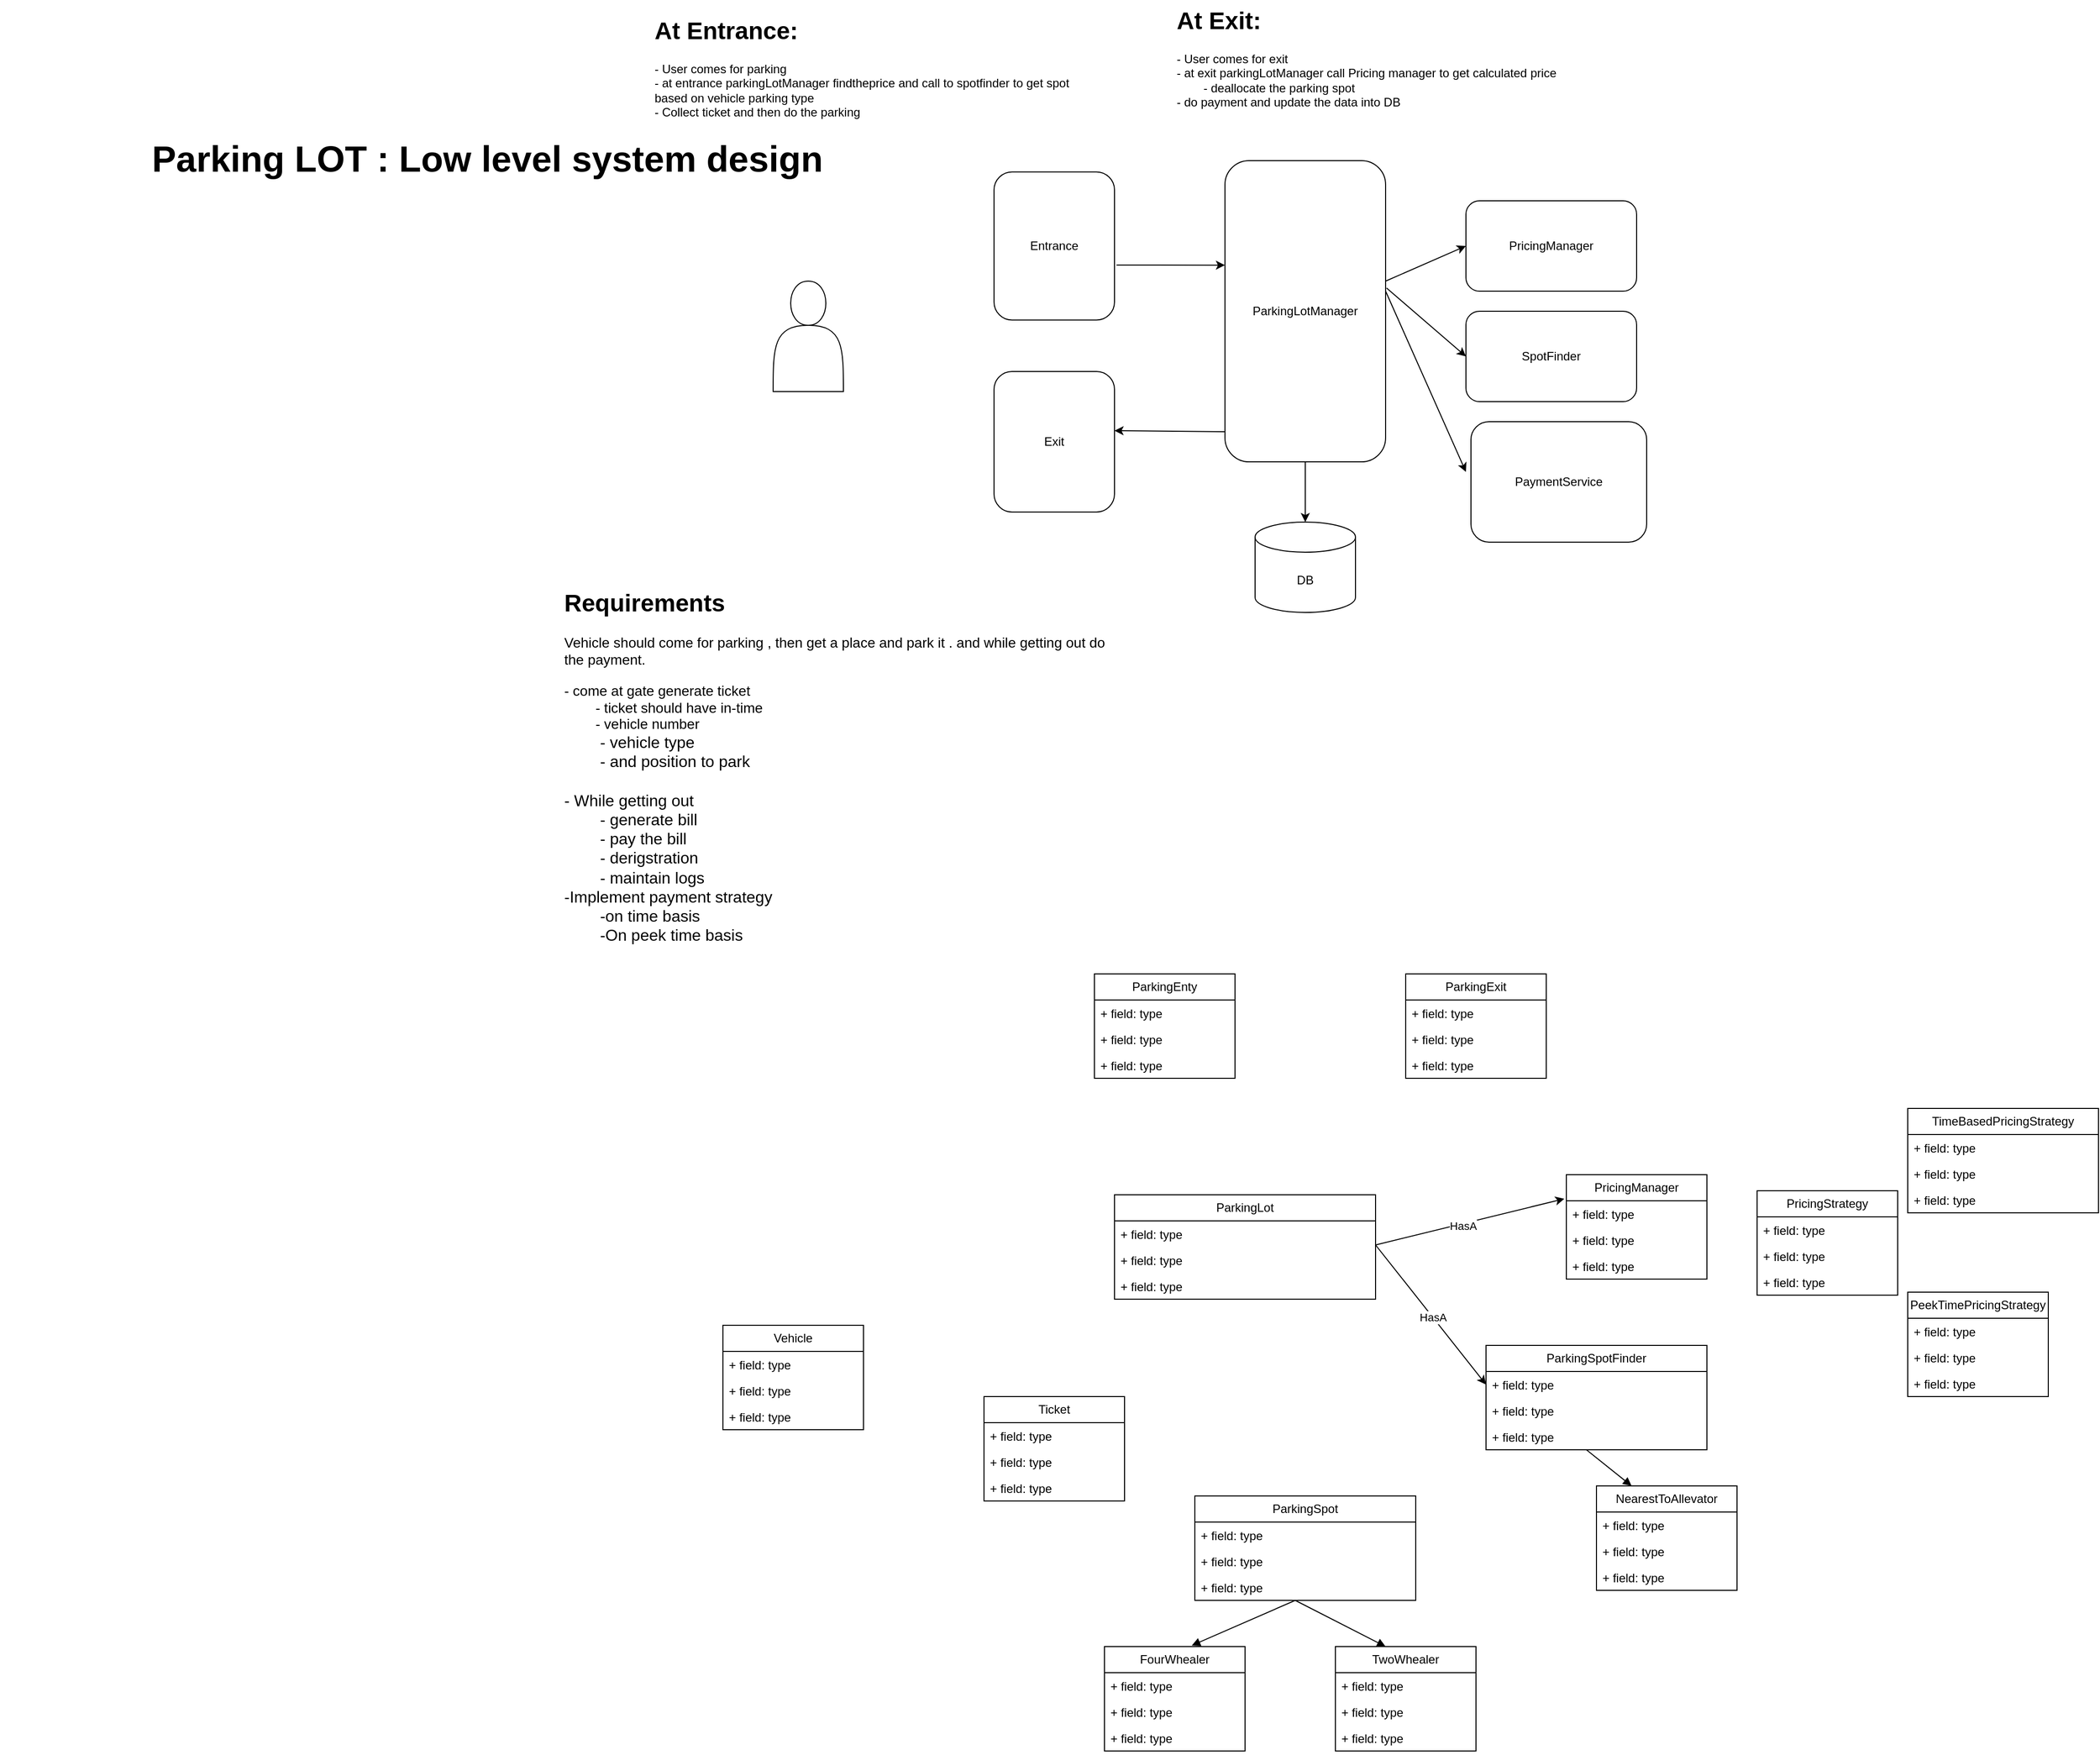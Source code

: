 <mxfile version="26.0.16">
  <diagram name="Page-1" id="IElNDcowTq857M2zmozR">
    <mxGraphModel dx="1970" dy="1560" grid="1" gridSize="10" guides="1" tooltips="1" connect="1" arrows="1" fold="1" page="1" pageScale="1" pageWidth="850" pageHeight="1100" math="0" shadow="0">
      <root>
        <mxCell id="0" />
        <mxCell id="1" parent="0" />
        <mxCell id="0DDfCZMf5NLTbrihXbQq-79" value="&lt;h1 style=&quot;text-align: left; text-wrap-mode: wrap; margin-top: 0px;&quot;&gt;&lt;font style=&quot;font-size: 36px;&quot;&gt;Parking LOT : Low level system design&amp;nbsp;&lt;/font&gt;&lt;/h1&gt;" style="text;strokeColor=none;fillColor=none;html=1;fontSize=24;fontStyle=1;verticalAlign=middle;align=center;" vertex="1" parent="1">
          <mxGeometry x="-520" y="-70" width="980" height="80" as="geometry" />
        </mxCell>
        <mxCell id="0DDfCZMf5NLTbrihXbQq-80" value="&lt;h1 style=&quot;margin-top: 0px;&quot;&gt;Requirements&lt;/h1&gt;&lt;div&gt;&lt;font style=&quot;font-size: 14px;&quot;&gt;Vehicle should come for parking , then get a place and park it . and while getting out do the payment.&lt;/font&gt;&lt;/div&gt;&lt;div&gt;&lt;br&gt;&lt;/div&gt;&lt;div&gt;&lt;font style=&quot;font-size: 14px;&quot;&gt;- come at gate generate ticket&amp;nbsp;&lt;/font&gt;&lt;/div&gt;&lt;div&gt;&lt;font style=&quot;font-size: 14px;&quot;&gt;&amp;nbsp;&lt;span style=&quot;white-space: pre;&quot;&gt;&#x9;&lt;/span&gt;- ticket should have in-time&lt;/font&gt;&lt;/div&gt;&lt;div&gt;&lt;font style=&quot;font-size: 14px;&quot;&gt;&lt;span style=&quot;white-space: pre;&quot;&gt;&#x9;&lt;/span&gt;- vehicle number&lt;br&gt;&lt;/font&gt;&lt;/div&gt;&lt;div&gt;&lt;font size=&quot;3&quot;&gt;&lt;span style=&quot;white-space: pre;&quot;&gt;&#x9;&lt;/span&gt;- vehicle type&lt;br&gt;&lt;/font&gt;&lt;/div&gt;&lt;div&gt;&lt;font size=&quot;3&quot;&gt;&lt;span style=&quot;white-space: pre;&quot;&gt;&#x9;&lt;/span&gt;- and position to park&lt;br&gt;&lt;/font&gt;&lt;/div&gt;&lt;div&gt;&lt;font size=&quot;3&quot;&gt;&lt;br&gt;&lt;/font&gt;&lt;/div&gt;&lt;div&gt;&lt;font size=&quot;3&quot;&gt;- While getting out&amp;nbsp;&lt;/font&gt;&lt;/div&gt;&lt;div&gt;&lt;font size=&quot;3&quot;&gt;&lt;span style=&quot;white-space: pre;&quot;&gt;&#x9;&lt;/span&gt;- generate bill&lt;br&gt;&lt;/font&gt;&lt;/div&gt;&lt;div&gt;&lt;font size=&quot;3&quot;&gt;&lt;span style=&quot;white-space: pre;&quot;&gt;&#x9;&lt;/span&gt;- pay the bill&lt;br&gt;&lt;/font&gt;&lt;/div&gt;&lt;div&gt;&lt;font size=&quot;3&quot;&gt;&lt;span style=&quot;white-space: pre;&quot;&gt;&#x9;&lt;/span&gt;- derigstration&amp;nbsp;&lt;br&gt;&lt;/font&gt;&lt;/div&gt;&lt;div&gt;&lt;font size=&quot;3&quot;&gt;&lt;span style=&quot;white-space: pre;&quot;&gt;&#x9;&lt;/span&gt;- maintain logs&lt;br&gt;&lt;/font&gt;&lt;/div&gt;&lt;div&gt;&lt;font size=&quot;3&quot;&gt;-Implement payment strategy&lt;span style=&quot;white-space: pre;&quot;&gt;&#x9;&lt;/span&gt;&lt;/font&gt;&lt;/div&gt;&lt;div&gt;&lt;font size=&quot;3&quot;&gt;&lt;span style=&quot;white-space: pre;&quot;&gt;&#x9;&lt;/span&gt;-on time basis&lt;/font&gt;&lt;br&gt;&lt;/div&gt;&lt;div&gt;&lt;font size=&quot;3&quot;&gt;&lt;span style=&quot;white-space: pre;&quot;&gt;&#x9;&lt;/span&gt;-On peek time basis&lt;/font&gt;&lt;br&gt;&lt;/div&gt;&lt;div&gt;&lt;font size=&quot;3&quot;&gt;&lt;span style=&quot;white-space: pre;&quot;&gt;&#x9;&lt;/span&gt;&lt;br&gt;&lt;/font&gt;&lt;/div&gt;&lt;div&gt;&lt;font size=&quot;3&quot;&gt;&lt;br&gt;&lt;/font&gt;&lt;/div&gt;&lt;div&gt;&lt;font size=&quot;3&quot;&gt;&lt;br&gt;&lt;/font&gt;&lt;/div&gt;" style="text;html=1;whiteSpace=wrap;overflow=hidden;rounded=0;" vertex="1" parent="1">
          <mxGeometry x="40" y="380" width="560" height="390" as="geometry" />
        </mxCell>
        <mxCell id="0DDfCZMf5NLTbrihXbQq-81" value="Ticket" style="swimlane;fontStyle=0;childLayout=stackLayout;horizontal=1;startSize=26;fillColor=none;horizontalStack=0;resizeParent=1;resizeParentMax=0;resizeLast=0;collapsible=1;marginBottom=0;whiteSpace=wrap;html=1;" vertex="1" parent="1">
          <mxGeometry x="460" y="1191" width="140" height="104" as="geometry" />
        </mxCell>
        <mxCell id="0DDfCZMf5NLTbrihXbQq-82" value="+ field: type" style="text;strokeColor=none;fillColor=none;align=left;verticalAlign=top;spacingLeft=4;spacingRight=4;overflow=hidden;rotatable=0;points=[[0,0.5],[1,0.5]];portConstraint=eastwest;whiteSpace=wrap;html=1;" vertex="1" parent="0DDfCZMf5NLTbrihXbQq-81">
          <mxGeometry y="26" width="140" height="26" as="geometry" />
        </mxCell>
        <mxCell id="0DDfCZMf5NLTbrihXbQq-83" value="+ field: type" style="text;strokeColor=none;fillColor=none;align=left;verticalAlign=top;spacingLeft=4;spacingRight=4;overflow=hidden;rotatable=0;points=[[0,0.5],[1,0.5]];portConstraint=eastwest;whiteSpace=wrap;html=1;" vertex="1" parent="0DDfCZMf5NLTbrihXbQq-81">
          <mxGeometry y="52" width="140" height="26" as="geometry" />
        </mxCell>
        <mxCell id="0DDfCZMf5NLTbrihXbQq-84" value="+ field: type" style="text;strokeColor=none;fillColor=none;align=left;verticalAlign=top;spacingLeft=4;spacingRight=4;overflow=hidden;rotatable=0;points=[[0,0.5],[1,0.5]];portConstraint=eastwest;whiteSpace=wrap;html=1;" vertex="1" parent="0DDfCZMf5NLTbrihXbQq-81">
          <mxGeometry y="78" width="140" height="26" as="geometry" />
        </mxCell>
        <mxCell id="0DDfCZMf5NLTbrihXbQq-85" value="Vehicle" style="swimlane;fontStyle=0;childLayout=stackLayout;horizontal=1;startSize=26;fillColor=none;horizontalStack=0;resizeParent=1;resizeParentMax=0;resizeLast=0;collapsible=1;marginBottom=0;whiteSpace=wrap;html=1;" vertex="1" parent="1">
          <mxGeometry x="200" y="1120" width="140" height="104" as="geometry" />
        </mxCell>
        <mxCell id="0DDfCZMf5NLTbrihXbQq-86" value="+ field: type" style="text;strokeColor=none;fillColor=none;align=left;verticalAlign=top;spacingLeft=4;spacingRight=4;overflow=hidden;rotatable=0;points=[[0,0.5],[1,0.5]];portConstraint=eastwest;whiteSpace=wrap;html=1;" vertex="1" parent="0DDfCZMf5NLTbrihXbQq-85">
          <mxGeometry y="26" width="140" height="26" as="geometry" />
        </mxCell>
        <mxCell id="0DDfCZMf5NLTbrihXbQq-87" value="+ field: type" style="text;strokeColor=none;fillColor=none;align=left;verticalAlign=top;spacingLeft=4;spacingRight=4;overflow=hidden;rotatable=0;points=[[0,0.5],[1,0.5]];portConstraint=eastwest;whiteSpace=wrap;html=1;" vertex="1" parent="0DDfCZMf5NLTbrihXbQq-85">
          <mxGeometry y="52" width="140" height="26" as="geometry" />
        </mxCell>
        <mxCell id="0DDfCZMf5NLTbrihXbQq-88" value="+ field: type" style="text;strokeColor=none;fillColor=none;align=left;verticalAlign=top;spacingLeft=4;spacingRight=4;overflow=hidden;rotatable=0;points=[[0,0.5],[1,0.5]];portConstraint=eastwest;whiteSpace=wrap;html=1;" vertex="1" parent="0DDfCZMf5NLTbrihXbQq-85">
          <mxGeometry y="78" width="140" height="26" as="geometry" />
        </mxCell>
        <mxCell id="0DDfCZMf5NLTbrihXbQq-89" value="ParkingEnty" style="swimlane;fontStyle=0;childLayout=stackLayout;horizontal=1;startSize=26;fillColor=none;horizontalStack=0;resizeParent=1;resizeParentMax=0;resizeLast=0;collapsible=1;marginBottom=0;whiteSpace=wrap;html=1;" vertex="1" parent="1">
          <mxGeometry x="570" y="770" width="140" height="104" as="geometry" />
        </mxCell>
        <mxCell id="0DDfCZMf5NLTbrihXbQq-90" value="+ field: type" style="text;strokeColor=none;fillColor=none;align=left;verticalAlign=top;spacingLeft=4;spacingRight=4;overflow=hidden;rotatable=0;points=[[0,0.5],[1,0.5]];portConstraint=eastwest;whiteSpace=wrap;html=1;" vertex="1" parent="0DDfCZMf5NLTbrihXbQq-89">
          <mxGeometry y="26" width="140" height="26" as="geometry" />
        </mxCell>
        <mxCell id="0DDfCZMf5NLTbrihXbQq-91" value="+ field: type" style="text;strokeColor=none;fillColor=none;align=left;verticalAlign=top;spacingLeft=4;spacingRight=4;overflow=hidden;rotatable=0;points=[[0,0.5],[1,0.5]];portConstraint=eastwest;whiteSpace=wrap;html=1;" vertex="1" parent="0DDfCZMf5NLTbrihXbQq-89">
          <mxGeometry y="52" width="140" height="26" as="geometry" />
        </mxCell>
        <mxCell id="0DDfCZMf5NLTbrihXbQq-92" value="+ field: type" style="text;strokeColor=none;fillColor=none;align=left;verticalAlign=top;spacingLeft=4;spacingRight=4;overflow=hidden;rotatable=0;points=[[0,0.5],[1,0.5]];portConstraint=eastwest;whiteSpace=wrap;html=1;" vertex="1" parent="0DDfCZMf5NLTbrihXbQq-89">
          <mxGeometry y="78" width="140" height="26" as="geometry" />
        </mxCell>
        <mxCell id="0DDfCZMf5NLTbrihXbQq-93" value="ParkingExit" style="swimlane;fontStyle=0;childLayout=stackLayout;horizontal=1;startSize=26;fillColor=none;horizontalStack=0;resizeParent=1;resizeParentMax=0;resizeLast=0;collapsible=1;marginBottom=0;whiteSpace=wrap;html=1;" vertex="1" parent="1">
          <mxGeometry x="880" y="770" width="140" height="104" as="geometry" />
        </mxCell>
        <mxCell id="0DDfCZMf5NLTbrihXbQq-94" value="+ field: type" style="text;strokeColor=none;fillColor=none;align=left;verticalAlign=top;spacingLeft=4;spacingRight=4;overflow=hidden;rotatable=0;points=[[0,0.5],[1,0.5]];portConstraint=eastwest;whiteSpace=wrap;html=1;" vertex="1" parent="0DDfCZMf5NLTbrihXbQq-93">
          <mxGeometry y="26" width="140" height="26" as="geometry" />
        </mxCell>
        <mxCell id="0DDfCZMf5NLTbrihXbQq-95" value="+ field: type" style="text;strokeColor=none;fillColor=none;align=left;verticalAlign=top;spacingLeft=4;spacingRight=4;overflow=hidden;rotatable=0;points=[[0,0.5],[1,0.5]];portConstraint=eastwest;whiteSpace=wrap;html=1;" vertex="1" parent="0DDfCZMf5NLTbrihXbQq-93">
          <mxGeometry y="52" width="140" height="26" as="geometry" />
        </mxCell>
        <mxCell id="0DDfCZMf5NLTbrihXbQq-96" value="+ field: type" style="text;strokeColor=none;fillColor=none;align=left;verticalAlign=top;spacingLeft=4;spacingRight=4;overflow=hidden;rotatable=0;points=[[0,0.5],[1,0.5]];portConstraint=eastwest;whiteSpace=wrap;html=1;" vertex="1" parent="0DDfCZMf5NLTbrihXbQq-93">
          <mxGeometry y="78" width="140" height="26" as="geometry" />
        </mxCell>
        <mxCell id="0DDfCZMf5NLTbrihXbQq-97" value="ParkingLot" style="swimlane;fontStyle=0;childLayout=stackLayout;horizontal=1;startSize=26;fillColor=none;horizontalStack=0;resizeParent=1;resizeParentMax=0;resizeLast=0;collapsible=1;marginBottom=0;whiteSpace=wrap;html=1;" vertex="1" parent="1">
          <mxGeometry x="590" y="990" width="260" height="104" as="geometry" />
        </mxCell>
        <mxCell id="0DDfCZMf5NLTbrihXbQq-98" value="+ field: type" style="text;strokeColor=none;fillColor=none;align=left;verticalAlign=top;spacingLeft=4;spacingRight=4;overflow=hidden;rotatable=0;points=[[0,0.5],[1,0.5]];portConstraint=eastwest;whiteSpace=wrap;html=1;" vertex="1" parent="0DDfCZMf5NLTbrihXbQq-97">
          <mxGeometry y="26" width="260" height="26" as="geometry" />
        </mxCell>
        <mxCell id="0DDfCZMf5NLTbrihXbQq-99" value="+ field: type" style="text;strokeColor=none;fillColor=none;align=left;verticalAlign=top;spacingLeft=4;spacingRight=4;overflow=hidden;rotatable=0;points=[[0,0.5],[1,0.5]];portConstraint=eastwest;whiteSpace=wrap;html=1;" vertex="1" parent="0DDfCZMf5NLTbrihXbQq-97">
          <mxGeometry y="52" width="260" height="26" as="geometry" />
        </mxCell>
        <mxCell id="0DDfCZMf5NLTbrihXbQq-100" value="+ field: type" style="text;strokeColor=none;fillColor=none;align=left;verticalAlign=top;spacingLeft=4;spacingRight=4;overflow=hidden;rotatable=0;points=[[0,0.5],[1,0.5]];portConstraint=eastwest;whiteSpace=wrap;html=1;" vertex="1" parent="0DDfCZMf5NLTbrihXbQq-97">
          <mxGeometry y="78" width="260" height="26" as="geometry" />
        </mxCell>
        <mxCell id="0DDfCZMf5NLTbrihXbQq-101" value="PricingManager" style="swimlane;fontStyle=0;childLayout=stackLayout;horizontal=1;startSize=26;fillColor=none;horizontalStack=0;resizeParent=1;resizeParentMax=0;resizeLast=0;collapsible=1;marginBottom=0;whiteSpace=wrap;html=1;" vertex="1" parent="1">
          <mxGeometry x="1040" y="970" width="140" height="104" as="geometry" />
        </mxCell>
        <mxCell id="0DDfCZMf5NLTbrihXbQq-102" value="+ field: type" style="text;strokeColor=none;fillColor=none;align=left;verticalAlign=top;spacingLeft=4;spacingRight=4;overflow=hidden;rotatable=0;points=[[0,0.5],[1,0.5]];portConstraint=eastwest;whiteSpace=wrap;html=1;" vertex="1" parent="0DDfCZMf5NLTbrihXbQq-101">
          <mxGeometry y="26" width="140" height="26" as="geometry" />
        </mxCell>
        <mxCell id="0DDfCZMf5NLTbrihXbQq-103" value="+ field: type" style="text;strokeColor=none;fillColor=none;align=left;verticalAlign=top;spacingLeft=4;spacingRight=4;overflow=hidden;rotatable=0;points=[[0,0.5],[1,0.5]];portConstraint=eastwest;whiteSpace=wrap;html=1;" vertex="1" parent="0DDfCZMf5NLTbrihXbQq-101">
          <mxGeometry y="52" width="140" height="26" as="geometry" />
        </mxCell>
        <mxCell id="0DDfCZMf5NLTbrihXbQq-104" value="+ field: type" style="text;strokeColor=none;fillColor=none;align=left;verticalAlign=top;spacingLeft=4;spacingRight=4;overflow=hidden;rotatable=0;points=[[0,0.5],[1,0.5]];portConstraint=eastwest;whiteSpace=wrap;html=1;" vertex="1" parent="0DDfCZMf5NLTbrihXbQq-101">
          <mxGeometry y="78" width="140" height="26" as="geometry" />
        </mxCell>
        <mxCell id="0DDfCZMf5NLTbrihXbQq-105" value="TimeBasedPricingStrategy" style="swimlane;fontStyle=0;childLayout=stackLayout;horizontal=1;startSize=26;fillColor=none;horizontalStack=0;resizeParent=1;resizeParentMax=0;resizeLast=0;collapsible=1;marginBottom=0;whiteSpace=wrap;html=1;" vertex="1" parent="1">
          <mxGeometry x="1380" y="904" width="190" height="104" as="geometry" />
        </mxCell>
        <mxCell id="0DDfCZMf5NLTbrihXbQq-106" value="+ field: type" style="text;strokeColor=none;fillColor=none;align=left;verticalAlign=top;spacingLeft=4;spacingRight=4;overflow=hidden;rotatable=0;points=[[0,0.5],[1,0.5]];portConstraint=eastwest;whiteSpace=wrap;html=1;" vertex="1" parent="0DDfCZMf5NLTbrihXbQq-105">
          <mxGeometry y="26" width="190" height="26" as="geometry" />
        </mxCell>
        <mxCell id="0DDfCZMf5NLTbrihXbQq-107" value="+ field: type" style="text;strokeColor=none;fillColor=none;align=left;verticalAlign=top;spacingLeft=4;spacingRight=4;overflow=hidden;rotatable=0;points=[[0,0.5],[1,0.5]];portConstraint=eastwest;whiteSpace=wrap;html=1;" vertex="1" parent="0DDfCZMf5NLTbrihXbQq-105">
          <mxGeometry y="52" width="190" height="26" as="geometry" />
        </mxCell>
        <mxCell id="0DDfCZMf5NLTbrihXbQq-108" value="+ field: type" style="text;strokeColor=none;fillColor=none;align=left;verticalAlign=top;spacingLeft=4;spacingRight=4;overflow=hidden;rotatable=0;points=[[0,0.5],[1,0.5]];portConstraint=eastwest;whiteSpace=wrap;html=1;" vertex="1" parent="0DDfCZMf5NLTbrihXbQq-105">
          <mxGeometry y="78" width="190" height="26" as="geometry" />
        </mxCell>
        <mxCell id="0DDfCZMf5NLTbrihXbQq-109" value="PeekTimePricingStrategy" style="swimlane;fontStyle=0;childLayout=stackLayout;horizontal=1;startSize=26;fillColor=none;horizontalStack=0;resizeParent=1;resizeParentMax=0;resizeLast=0;collapsible=1;marginBottom=0;whiteSpace=wrap;html=1;" vertex="1" parent="1">
          <mxGeometry x="1380" y="1087" width="140" height="104" as="geometry" />
        </mxCell>
        <mxCell id="0DDfCZMf5NLTbrihXbQq-110" value="+ field: type" style="text;strokeColor=none;fillColor=none;align=left;verticalAlign=top;spacingLeft=4;spacingRight=4;overflow=hidden;rotatable=0;points=[[0,0.5],[1,0.5]];portConstraint=eastwest;whiteSpace=wrap;html=1;" vertex="1" parent="0DDfCZMf5NLTbrihXbQq-109">
          <mxGeometry y="26" width="140" height="26" as="geometry" />
        </mxCell>
        <mxCell id="0DDfCZMf5NLTbrihXbQq-111" value="+ field: type" style="text;strokeColor=none;fillColor=none;align=left;verticalAlign=top;spacingLeft=4;spacingRight=4;overflow=hidden;rotatable=0;points=[[0,0.5],[1,0.5]];portConstraint=eastwest;whiteSpace=wrap;html=1;" vertex="1" parent="0DDfCZMf5NLTbrihXbQq-109">
          <mxGeometry y="52" width="140" height="26" as="geometry" />
        </mxCell>
        <mxCell id="0DDfCZMf5NLTbrihXbQq-112" value="+ field: type" style="text;strokeColor=none;fillColor=none;align=left;verticalAlign=top;spacingLeft=4;spacingRight=4;overflow=hidden;rotatable=0;points=[[0,0.5],[1,0.5]];portConstraint=eastwest;whiteSpace=wrap;html=1;" vertex="1" parent="0DDfCZMf5NLTbrihXbQq-109">
          <mxGeometry y="78" width="140" height="26" as="geometry" />
        </mxCell>
        <mxCell id="0DDfCZMf5NLTbrihXbQq-113" value="ParkingSpot" style="swimlane;fontStyle=0;childLayout=stackLayout;horizontal=1;startSize=26;fillColor=none;horizontalStack=0;resizeParent=1;resizeParentMax=0;resizeLast=0;collapsible=1;marginBottom=0;whiteSpace=wrap;html=1;" vertex="1" parent="1">
          <mxGeometry x="670" y="1290" width="220" height="104" as="geometry" />
        </mxCell>
        <mxCell id="0DDfCZMf5NLTbrihXbQq-114" value="+ field: type" style="text;strokeColor=none;fillColor=none;align=left;verticalAlign=top;spacingLeft=4;spacingRight=4;overflow=hidden;rotatable=0;points=[[0,0.5],[1,0.5]];portConstraint=eastwest;whiteSpace=wrap;html=1;" vertex="1" parent="0DDfCZMf5NLTbrihXbQq-113">
          <mxGeometry y="26" width="220" height="26" as="geometry" />
        </mxCell>
        <mxCell id="0DDfCZMf5NLTbrihXbQq-115" value="+ field: type" style="text;strokeColor=none;fillColor=none;align=left;verticalAlign=top;spacingLeft=4;spacingRight=4;overflow=hidden;rotatable=0;points=[[0,0.5],[1,0.5]];portConstraint=eastwest;whiteSpace=wrap;html=1;" vertex="1" parent="0DDfCZMf5NLTbrihXbQq-113">
          <mxGeometry y="52" width="220" height="26" as="geometry" />
        </mxCell>
        <mxCell id="0DDfCZMf5NLTbrihXbQq-116" value="+ field: type" style="text;strokeColor=none;fillColor=none;align=left;verticalAlign=top;spacingLeft=4;spacingRight=4;overflow=hidden;rotatable=0;points=[[0,0.5],[1,0.5]];portConstraint=eastwest;whiteSpace=wrap;html=1;" vertex="1" parent="0DDfCZMf5NLTbrihXbQq-113">
          <mxGeometry y="78" width="220" height="26" as="geometry" />
        </mxCell>
        <mxCell id="0DDfCZMf5NLTbrihXbQq-117" value="" style="html=1;verticalAlign=bottom;endArrow=block;curved=0;rounded=0;entryX=0.621;entryY=-0.01;entryDx=0;entryDy=0;entryPerimeter=0;" edge="1" parent="0DDfCZMf5NLTbrihXbQq-113" target="0DDfCZMf5NLTbrihXbQq-119">
          <mxGeometry x="0.255" y="-13" width="80" relative="1" as="geometry">
            <mxPoint x="100" y="104" as="sourcePoint" />
            <mxPoint x="180" y="104" as="targetPoint" />
            <mxPoint as="offset" />
          </mxGeometry>
        </mxCell>
        <mxCell id="0DDfCZMf5NLTbrihXbQq-118" value="" style="html=1;verticalAlign=bottom;endArrow=block;curved=0;rounded=0;entryX=0.357;entryY=0;entryDx=0;entryDy=0;entryPerimeter=0;" edge="1" parent="0DDfCZMf5NLTbrihXbQq-113" target="0DDfCZMf5NLTbrihXbQq-123">
          <mxGeometry width="80" relative="1" as="geometry">
            <mxPoint x="100" y="104" as="sourcePoint" />
            <mxPoint x="180" y="104" as="targetPoint" />
          </mxGeometry>
        </mxCell>
        <mxCell id="0DDfCZMf5NLTbrihXbQq-119" value="FourWhealer" style="swimlane;fontStyle=0;childLayout=stackLayout;horizontal=1;startSize=26;fillColor=none;horizontalStack=0;resizeParent=1;resizeParentMax=0;resizeLast=0;collapsible=1;marginBottom=0;whiteSpace=wrap;html=1;" vertex="1" parent="1">
          <mxGeometry x="580" y="1440" width="140" height="104" as="geometry" />
        </mxCell>
        <mxCell id="0DDfCZMf5NLTbrihXbQq-120" value="+ field: type" style="text;strokeColor=none;fillColor=none;align=left;verticalAlign=top;spacingLeft=4;spacingRight=4;overflow=hidden;rotatable=0;points=[[0,0.5],[1,0.5]];portConstraint=eastwest;whiteSpace=wrap;html=1;" vertex="1" parent="0DDfCZMf5NLTbrihXbQq-119">
          <mxGeometry y="26" width="140" height="26" as="geometry" />
        </mxCell>
        <mxCell id="0DDfCZMf5NLTbrihXbQq-121" value="+ field: type" style="text;strokeColor=none;fillColor=none;align=left;verticalAlign=top;spacingLeft=4;spacingRight=4;overflow=hidden;rotatable=0;points=[[0,0.5],[1,0.5]];portConstraint=eastwest;whiteSpace=wrap;html=1;" vertex="1" parent="0DDfCZMf5NLTbrihXbQq-119">
          <mxGeometry y="52" width="140" height="26" as="geometry" />
        </mxCell>
        <mxCell id="0DDfCZMf5NLTbrihXbQq-122" value="+ field: type" style="text;strokeColor=none;fillColor=none;align=left;verticalAlign=top;spacingLeft=4;spacingRight=4;overflow=hidden;rotatable=0;points=[[0,0.5],[1,0.5]];portConstraint=eastwest;whiteSpace=wrap;html=1;" vertex="1" parent="0DDfCZMf5NLTbrihXbQq-119">
          <mxGeometry y="78" width="140" height="26" as="geometry" />
        </mxCell>
        <mxCell id="0DDfCZMf5NLTbrihXbQq-123" value="TwoWhealer" style="swimlane;fontStyle=0;childLayout=stackLayout;horizontal=1;startSize=26;fillColor=none;horizontalStack=0;resizeParent=1;resizeParentMax=0;resizeLast=0;collapsible=1;marginBottom=0;whiteSpace=wrap;html=1;" vertex="1" parent="1">
          <mxGeometry x="810" y="1440" width="140" height="104" as="geometry" />
        </mxCell>
        <mxCell id="0DDfCZMf5NLTbrihXbQq-124" value="+ field: type" style="text;strokeColor=none;fillColor=none;align=left;verticalAlign=top;spacingLeft=4;spacingRight=4;overflow=hidden;rotatable=0;points=[[0,0.5],[1,0.5]];portConstraint=eastwest;whiteSpace=wrap;html=1;" vertex="1" parent="0DDfCZMf5NLTbrihXbQq-123">
          <mxGeometry y="26" width="140" height="26" as="geometry" />
        </mxCell>
        <mxCell id="0DDfCZMf5NLTbrihXbQq-125" value="+ field: type" style="text;strokeColor=none;fillColor=none;align=left;verticalAlign=top;spacingLeft=4;spacingRight=4;overflow=hidden;rotatable=0;points=[[0,0.5],[1,0.5]];portConstraint=eastwest;whiteSpace=wrap;html=1;" vertex="1" parent="0DDfCZMf5NLTbrihXbQq-123">
          <mxGeometry y="52" width="140" height="26" as="geometry" />
        </mxCell>
        <mxCell id="0DDfCZMf5NLTbrihXbQq-126" value="+ field: type" style="text;strokeColor=none;fillColor=none;align=left;verticalAlign=top;spacingLeft=4;spacingRight=4;overflow=hidden;rotatable=0;points=[[0,0.5],[1,0.5]];portConstraint=eastwest;whiteSpace=wrap;html=1;" vertex="1" parent="0DDfCZMf5NLTbrihXbQq-123">
          <mxGeometry y="78" width="140" height="26" as="geometry" />
        </mxCell>
        <mxCell id="0DDfCZMf5NLTbrihXbQq-127" value="" style="shape=actor;whiteSpace=wrap;html=1;" vertex="1" parent="1">
          <mxGeometry x="250" y="80" width="70" height="110" as="geometry" />
        </mxCell>
        <mxCell id="0DDfCZMf5NLTbrihXbQq-128" value="Entrance" style="rounded=1;whiteSpace=wrap;html=1;" vertex="1" parent="1">
          <mxGeometry x="470" y="-28.75" width="120" height="147.5" as="geometry" />
        </mxCell>
        <mxCell id="0DDfCZMf5NLTbrihXbQq-129" value="ParkingLotManager" style="rounded=1;whiteSpace=wrap;html=1;" vertex="1" parent="1">
          <mxGeometry x="700" y="-40" width="160" height="300" as="geometry" />
        </mxCell>
        <mxCell id="0DDfCZMf5NLTbrihXbQq-130" value="" style="endArrow=classic;html=1;rounded=0;entryX=0;entryY=0.347;entryDx=0;entryDy=0;entryPerimeter=0;exitX=1.017;exitY=0.629;exitDx=0;exitDy=0;exitPerimeter=0;" edge="1" parent="1" source="0DDfCZMf5NLTbrihXbQq-128" target="0DDfCZMf5NLTbrihXbQq-129">
          <mxGeometry width="50" height="50" relative="1" as="geometry">
            <mxPoint x="580" y="150" as="sourcePoint" />
            <mxPoint x="630" y="100" as="targetPoint" />
            <Array as="points">
              <mxPoint x="630" y="64" />
            </Array>
          </mxGeometry>
        </mxCell>
        <mxCell id="0DDfCZMf5NLTbrihXbQq-131" value="PricingManager" style="rounded=1;whiteSpace=wrap;html=1;" vertex="1" parent="1">
          <mxGeometry x="940" width="170" height="90" as="geometry" />
        </mxCell>
        <mxCell id="0DDfCZMf5NLTbrihXbQq-132" value="SpotFinder" style="rounded=1;whiteSpace=wrap;html=1;" vertex="1" parent="1">
          <mxGeometry x="940" y="110" width="170" height="90" as="geometry" />
        </mxCell>
        <mxCell id="0DDfCZMf5NLTbrihXbQq-133" value="Exit" style="rounded=1;whiteSpace=wrap;html=1;" vertex="1" parent="1">
          <mxGeometry x="470" y="170" width="120" height="140" as="geometry" />
        </mxCell>
        <mxCell id="0DDfCZMf5NLTbrihXbQq-134" value="" style="endArrow=classic;html=1;rounded=0;entryX=1;entryY=0.421;entryDx=0;entryDy=0;entryPerimeter=0;" edge="1" parent="1" target="0DDfCZMf5NLTbrihXbQq-133">
          <mxGeometry width="50" height="50" relative="1" as="geometry">
            <mxPoint x="700" y="230" as="sourcePoint" />
            <mxPoint x="750" y="180" as="targetPoint" />
          </mxGeometry>
        </mxCell>
        <mxCell id="0DDfCZMf5NLTbrihXbQq-135" value="" style="endArrow=classic;html=1;rounded=0;entryX=0;entryY=0.5;entryDx=0;entryDy=0;" edge="1" parent="1" target="0DDfCZMf5NLTbrihXbQq-131">
          <mxGeometry width="50" height="50" relative="1" as="geometry">
            <mxPoint x="860" y="80" as="sourcePoint" />
            <mxPoint x="910" y="30" as="targetPoint" />
          </mxGeometry>
        </mxCell>
        <mxCell id="0DDfCZMf5NLTbrihXbQq-136" value="" style="endArrow=classic;html=1;rounded=0;exitX=1.006;exitY=0.423;exitDx=0;exitDy=0;exitPerimeter=0;entryX=0;entryY=0.5;entryDx=0;entryDy=0;" edge="1" parent="1" source="0DDfCZMf5NLTbrihXbQq-129" target="0DDfCZMf5NLTbrihXbQq-132">
          <mxGeometry width="50" height="50" relative="1" as="geometry">
            <mxPoint x="940" y="200" as="sourcePoint" />
            <mxPoint x="990" y="150" as="targetPoint" />
          </mxGeometry>
        </mxCell>
        <mxCell id="0DDfCZMf5NLTbrihXbQq-137" value="DB" style="shape=cylinder3;whiteSpace=wrap;html=1;boundedLbl=1;backgroundOutline=1;size=15;" vertex="1" parent="1">
          <mxGeometry x="730" y="320" width="100" height="90" as="geometry" />
        </mxCell>
        <mxCell id="0DDfCZMf5NLTbrihXbQq-138" value="" style="endArrow=classic;html=1;rounded=0;" edge="1" parent="1" target="0DDfCZMf5NLTbrihXbQq-137">
          <mxGeometry width="50" height="50" relative="1" as="geometry">
            <mxPoint x="780" y="260" as="sourcePoint" />
            <mxPoint x="830" y="210" as="targetPoint" />
          </mxGeometry>
        </mxCell>
        <mxCell id="0DDfCZMf5NLTbrihXbQq-139" value="&lt;h1 style=&quot;margin-top: 0px;&quot;&gt;At Entrance:&lt;/h1&gt;&lt;div&gt;- User comes for parking&lt;/div&gt;&lt;div&gt;- at entrance parkingLotManager findtheprice and call to spotfinder to get spot based on vehicle parking type&lt;/div&gt;&lt;div&gt;- Collect ticket and then do the parking&amp;nbsp;&lt;/div&gt;&lt;div&gt;&lt;br&gt;&lt;/div&gt;&lt;div&gt;&lt;br&gt;&lt;/div&gt;" style="text;html=1;whiteSpace=wrap;overflow=hidden;rounded=0;" vertex="1" parent="1">
          <mxGeometry x="130" y="-190" width="440" height="120" as="geometry" />
        </mxCell>
        <mxCell id="0DDfCZMf5NLTbrihXbQq-140" value="&lt;h1 style=&quot;margin-top: 0px;&quot;&gt;At Exit:&lt;/h1&gt;&lt;div&gt;- User comes for exit&lt;/div&gt;&lt;div&gt;- at exit parkingLotManager call Pricing manager to get calculated price&lt;/div&gt;&lt;div&gt;&lt;span style=&quot;white-space: pre;&quot;&gt;&#x9;&lt;/span&gt;- deallocate the parking spot&lt;br&gt;&lt;/div&gt;&lt;div&gt;&lt;span style=&quot;background-color: transparent; color: light-dark(rgb(0, 0, 0), rgb(255, 255, 255));&quot;&gt;- do payment and update the data into DB&lt;/span&gt;&lt;/div&gt;&lt;div&gt;&lt;br&gt;&lt;/div&gt;&lt;div&gt;&lt;br&gt;&lt;/div&gt;" style="text;html=1;whiteSpace=wrap;overflow=hidden;rounded=0;" vertex="1" parent="1">
          <mxGeometry x="650" y="-200" width="440" height="120" as="geometry" />
        </mxCell>
        <mxCell id="0DDfCZMf5NLTbrihXbQq-141" value="PaymentService" style="rounded=1;whiteSpace=wrap;html=1;" vertex="1" parent="1">
          <mxGeometry x="945" y="220" width="175" height="120" as="geometry" />
        </mxCell>
        <mxCell id="0DDfCZMf5NLTbrihXbQq-142" value="" style="endArrow=classic;html=1;rounded=0;" edge="1" parent="1">
          <mxGeometry width="50" height="50" relative="1" as="geometry">
            <mxPoint x="860" y="90" as="sourcePoint" />
            <mxPoint x="940" y="270" as="targetPoint" />
          </mxGeometry>
        </mxCell>
        <mxCell id="0DDfCZMf5NLTbrihXbQq-143" value="" style="endArrow=classic;html=1;rounded=0;entryX=-0.014;entryY=-0.077;entryDx=0;entryDy=0;entryPerimeter=0;" edge="1" parent="1" target="0DDfCZMf5NLTbrihXbQq-102">
          <mxGeometry width="50" height="50" relative="1" as="geometry">
            <mxPoint x="850" y="1040" as="sourcePoint" />
            <mxPoint x="900" y="990" as="targetPoint" />
          </mxGeometry>
        </mxCell>
        <mxCell id="0DDfCZMf5NLTbrihXbQq-144" value="HasA" style="edgeLabel;html=1;align=center;verticalAlign=middle;resizable=0;points=[];" vertex="1" connectable="0" parent="0DDfCZMf5NLTbrihXbQq-143">
          <mxGeometry x="-0.08" y="-2" relative="1" as="geometry">
            <mxPoint as="offset" />
          </mxGeometry>
        </mxCell>
        <mxCell id="0DDfCZMf5NLTbrihXbQq-145" value="ParkingSpotFinder" style="swimlane;fontStyle=0;childLayout=stackLayout;horizontal=1;startSize=26;fillColor=none;horizontalStack=0;resizeParent=1;resizeParentMax=0;resizeLast=0;collapsible=1;marginBottom=0;whiteSpace=wrap;html=1;" vertex="1" parent="1">
          <mxGeometry x="960" y="1140" width="220" height="104" as="geometry" />
        </mxCell>
        <mxCell id="0DDfCZMf5NLTbrihXbQq-146" value="+ field: type" style="text;strokeColor=none;fillColor=none;align=left;verticalAlign=top;spacingLeft=4;spacingRight=4;overflow=hidden;rotatable=0;points=[[0,0.5],[1,0.5]];portConstraint=eastwest;whiteSpace=wrap;html=1;" vertex="1" parent="0DDfCZMf5NLTbrihXbQq-145">
          <mxGeometry y="26" width="220" height="26" as="geometry" />
        </mxCell>
        <mxCell id="0DDfCZMf5NLTbrihXbQq-147" value="+ field: type" style="text;strokeColor=none;fillColor=none;align=left;verticalAlign=top;spacingLeft=4;spacingRight=4;overflow=hidden;rotatable=0;points=[[0,0.5],[1,0.5]];portConstraint=eastwest;whiteSpace=wrap;html=1;" vertex="1" parent="0DDfCZMf5NLTbrihXbQq-145">
          <mxGeometry y="52" width="220" height="26" as="geometry" />
        </mxCell>
        <mxCell id="0DDfCZMf5NLTbrihXbQq-148" value="+ field: type" style="text;strokeColor=none;fillColor=none;align=left;verticalAlign=top;spacingLeft=4;spacingRight=4;overflow=hidden;rotatable=0;points=[[0,0.5],[1,0.5]];portConstraint=eastwest;whiteSpace=wrap;html=1;" vertex="1" parent="0DDfCZMf5NLTbrihXbQq-145">
          <mxGeometry y="78" width="220" height="26" as="geometry" />
        </mxCell>
        <mxCell id="0DDfCZMf5NLTbrihXbQq-149" value="" style="html=1;verticalAlign=bottom;endArrow=block;curved=0;rounded=0;entryX=0.25;entryY=0;entryDx=0;entryDy=0;" edge="1" parent="0DDfCZMf5NLTbrihXbQq-145" target="0DDfCZMf5NLTbrihXbQq-157">
          <mxGeometry x="0.255" y="-13" width="80" relative="1" as="geometry">
            <mxPoint x="100" y="104" as="sourcePoint" />
            <mxPoint x="180" y="104" as="targetPoint" />
            <mxPoint as="offset" />
          </mxGeometry>
        </mxCell>
        <mxCell id="0DDfCZMf5NLTbrihXbQq-151" value="" style="endArrow=classic;html=1;rounded=0;entryX=0;entryY=0.5;entryDx=0;entryDy=0;" edge="1" parent="1" target="0DDfCZMf5NLTbrihXbQq-146">
          <mxGeometry width="50" height="50" relative="1" as="geometry">
            <mxPoint x="850" y="1040" as="sourcePoint" />
            <mxPoint x="900" y="990" as="targetPoint" />
          </mxGeometry>
        </mxCell>
        <mxCell id="0DDfCZMf5NLTbrihXbQq-152" value="HasA" style="edgeLabel;html=1;align=center;verticalAlign=middle;resizable=0;points=[];" vertex="1" connectable="0" parent="0DDfCZMf5NLTbrihXbQq-151">
          <mxGeometry x="0.045" y="-1" relative="1" as="geometry">
            <mxPoint y="-1" as="offset" />
          </mxGeometry>
        </mxCell>
        <mxCell id="0DDfCZMf5NLTbrihXbQq-153" value="PricingStrategy" style="swimlane;fontStyle=0;childLayout=stackLayout;horizontal=1;startSize=26;fillColor=none;horizontalStack=0;resizeParent=1;resizeParentMax=0;resizeLast=0;collapsible=1;marginBottom=0;whiteSpace=wrap;html=1;" vertex="1" parent="1">
          <mxGeometry x="1230" y="986" width="140" height="104" as="geometry" />
        </mxCell>
        <mxCell id="0DDfCZMf5NLTbrihXbQq-154" value="+ field: type" style="text;strokeColor=none;fillColor=none;align=left;verticalAlign=top;spacingLeft=4;spacingRight=4;overflow=hidden;rotatable=0;points=[[0,0.5],[1,0.5]];portConstraint=eastwest;whiteSpace=wrap;html=1;" vertex="1" parent="0DDfCZMf5NLTbrihXbQq-153">
          <mxGeometry y="26" width="140" height="26" as="geometry" />
        </mxCell>
        <mxCell id="0DDfCZMf5NLTbrihXbQq-155" value="+ field: type" style="text;strokeColor=none;fillColor=none;align=left;verticalAlign=top;spacingLeft=4;spacingRight=4;overflow=hidden;rotatable=0;points=[[0,0.5],[1,0.5]];portConstraint=eastwest;whiteSpace=wrap;html=1;" vertex="1" parent="0DDfCZMf5NLTbrihXbQq-153">
          <mxGeometry y="52" width="140" height="26" as="geometry" />
        </mxCell>
        <mxCell id="0DDfCZMf5NLTbrihXbQq-156" value="+ field: type" style="text;strokeColor=none;fillColor=none;align=left;verticalAlign=top;spacingLeft=4;spacingRight=4;overflow=hidden;rotatable=0;points=[[0,0.5],[1,0.5]];portConstraint=eastwest;whiteSpace=wrap;html=1;" vertex="1" parent="0DDfCZMf5NLTbrihXbQq-153">
          <mxGeometry y="78" width="140" height="26" as="geometry" />
        </mxCell>
        <mxCell id="0DDfCZMf5NLTbrihXbQq-157" value="NearestToAllevator" style="swimlane;fontStyle=0;childLayout=stackLayout;horizontal=1;startSize=26;fillColor=none;horizontalStack=0;resizeParent=1;resizeParentMax=0;resizeLast=0;collapsible=1;marginBottom=0;whiteSpace=wrap;html=1;" vertex="1" parent="1">
          <mxGeometry x="1070" y="1280" width="140" height="104" as="geometry" />
        </mxCell>
        <mxCell id="0DDfCZMf5NLTbrihXbQq-158" value="+ field: type" style="text;strokeColor=none;fillColor=none;align=left;verticalAlign=top;spacingLeft=4;spacingRight=4;overflow=hidden;rotatable=0;points=[[0,0.5],[1,0.5]];portConstraint=eastwest;whiteSpace=wrap;html=1;" vertex="1" parent="0DDfCZMf5NLTbrihXbQq-157">
          <mxGeometry y="26" width="140" height="26" as="geometry" />
        </mxCell>
        <mxCell id="0DDfCZMf5NLTbrihXbQq-159" value="+ field: type" style="text;strokeColor=none;fillColor=none;align=left;verticalAlign=top;spacingLeft=4;spacingRight=4;overflow=hidden;rotatable=0;points=[[0,0.5],[1,0.5]];portConstraint=eastwest;whiteSpace=wrap;html=1;" vertex="1" parent="0DDfCZMf5NLTbrihXbQq-157">
          <mxGeometry y="52" width="140" height="26" as="geometry" />
        </mxCell>
        <mxCell id="0DDfCZMf5NLTbrihXbQq-160" value="+ field: type" style="text;strokeColor=none;fillColor=none;align=left;verticalAlign=top;spacingLeft=4;spacingRight=4;overflow=hidden;rotatable=0;points=[[0,0.5],[1,0.5]];portConstraint=eastwest;whiteSpace=wrap;html=1;" vertex="1" parent="0DDfCZMf5NLTbrihXbQq-157">
          <mxGeometry y="78" width="140" height="26" as="geometry" />
        </mxCell>
      </root>
    </mxGraphModel>
  </diagram>
</mxfile>
